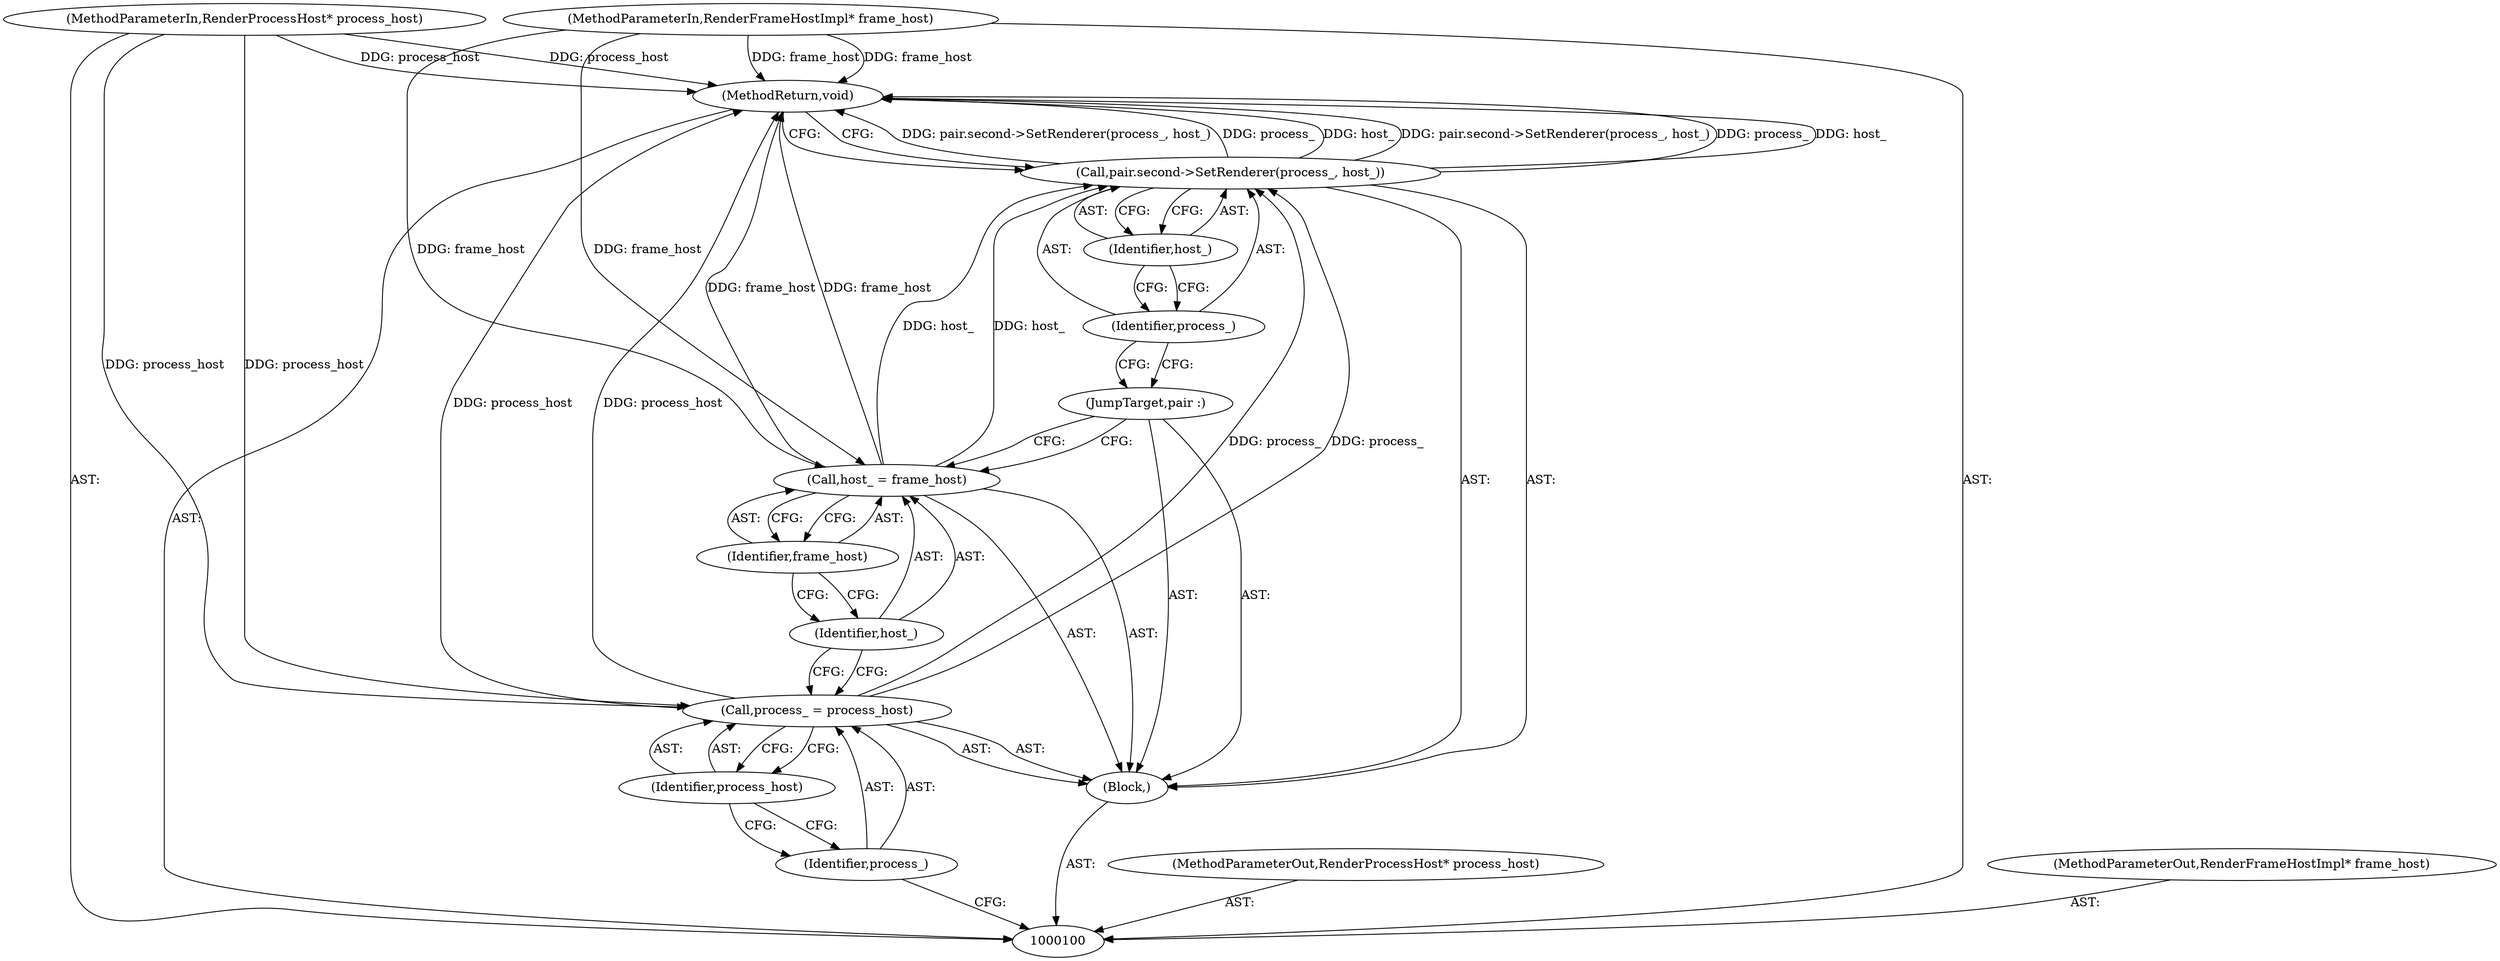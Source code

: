 digraph "1_Chrome_3c8e4852477d5b1e2da877808c998dc57db9460f_2" {
"1000114" [label="(MethodReturn,void)"];
"1000101" [label="(MethodParameterIn,RenderProcessHost* process_host)"];
"1000130" [label="(MethodParameterOut,RenderProcessHost* process_host)"];
"1000102" [label="(MethodParameterIn,RenderFrameHostImpl* frame_host)"];
"1000131" [label="(MethodParameterOut,RenderFrameHostImpl* frame_host)"];
"1000103" [label="(Block,)"];
"1000106" [label="(Identifier,process_host)"];
"1000104" [label="(Call,process_ = process_host)"];
"1000105" [label="(Identifier,process_)"];
"1000109" [label="(Identifier,frame_host)"];
"1000107" [label="(Call,host_ = frame_host)"];
"1000108" [label="(Identifier,host_)"];
"1000110" [label="(JumpTarget,pair :)"];
"1000112" [label="(Identifier,process_)"];
"1000113" [label="(Identifier,host_)"];
"1000111" [label="(Call,pair.second->SetRenderer(process_, host_))"];
"1000114" -> "1000100"  [label="AST: "];
"1000114" -> "1000111"  [label="CFG: "];
"1000111" -> "1000114"  [label="DDG: pair.second->SetRenderer(process_, host_)"];
"1000111" -> "1000114"  [label="DDG: process_"];
"1000111" -> "1000114"  [label="DDG: host_"];
"1000102" -> "1000114"  [label="DDG: frame_host"];
"1000101" -> "1000114"  [label="DDG: process_host"];
"1000104" -> "1000114"  [label="DDG: process_host"];
"1000107" -> "1000114"  [label="DDG: frame_host"];
"1000101" -> "1000100"  [label="AST: "];
"1000101" -> "1000114"  [label="DDG: process_host"];
"1000101" -> "1000104"  [label="DDG: process_host"];
"1000130" -> "1000100"  [label="AST: "];
"1000102" -> "1000100"  [label="AST: "];
"1000102" -> "1000114"  [label="DDG: frame_host"];
"1000102" -> "1000107"  [label="DDG: frame_host"];
"1000131" -> "1000100"  [label="AST: "];
"1000103" -> "1000100"  [label="AST: "];
"1000104" -> "1000103"  [label="AST: "];
"1000107" -> "1000103"  [label="AST: "];
"1000110" -> "1000103"  [label="AST: "];
"1000111" -> "1000103"  [label="AST: "];
"1000106" -> "1000104"  [label="AST: "];
"1000106" -> "1000105"  [label="CFG: "];
"1000104" -> "1000106"  [label="CFG: "];
"1000104" -> "1000103"  [label="AST: "];
"1000104" -> "1000106"  [label="CFG: "];
"1000105" -> "1000104"  [label="AST: "];
"1000106" -> "1000104"  [label="AST: "];
"1000108" -> "1000104"  [label="CFG: "];
"1000104" -> "1000114"  [label="DDG: process_host"];
"1000101" -> "1000104"  [label="DDG: process_host"];
"1000104" -> "1000111"  [label="DDG: process_"];
"1000105" -> "1000104"  [label="AST: "];
"1000105" -> "1000100"  [label="CFG: "];
"1000106" -> "1000105"  [label="CFG: "];
"1000109" -> "1000107"  [label="AST: "];
"1000109" -> "1000108"  [label="CFG: "];
"1000107" -> "1000109"  [label="CFG: "];
"1000107" -> "1000103"  [label="AST: "];
"1000107" -> "1000109"  [label="CFG: "];
"1000108" -> "1000107"  [label="AST: "];
"1000109" -> "1000107"  [label="AST: "];
"1000110" -> "1000107"  [label="CFG: "];
"1000107" -> "1000114"  [label="DDG: frame_host"];
"1000102" -> "1000107"  [label="DDG: frame_host"];
"1000107" -> "1000111"  [label="DDG: host_"];
"1000108" -> "1000107"  [label="AST: "];
"1000108" -> "1000104"  [label="CFG: "];
"1000109" -> "1000108"  [label="CFG: "];
"1000110" -> "1000103"  [label="AST: "];
"1000110" -> "1000107"  [label="CFG: "];
"1000112" -> "1000110"  [label="CFG: "];
"1000112" -> "1000111"  [label="AST: "];
"1000112" -> "1000110"  [label="CFG: "];
"1000113" -> "1000112"  [label="CFG: "];
"1000113" -> "1000111"  [label="AST: "];
"1000113" -> "1000112"  [label="CFG: "];
"1000111" -> "1000113"  [label="CFG: "];
"1000111" -> "1000103"  [label="AST: "];
"1000111" -> "1000113"  [label="CFG: "];
"1000112" -> "1000111"  [label="AST: "];
"1000113" -> "1000111"  [label="AST: "];
"1000114" -> "1000111"  [label="CFG: "];
"1000111" -> "1000114"  [label="DDG: pair.second->SetRenderer(process_, host_)"];
"1000111" -> "1000114"  [label="DDG: process_"];
"1000111" -> "1000114"  [label="DDG: host_"];
"1000104" -> "1000111"  [label="DDG: process_"];
"1000107" -> "1000111"  [label="DDG: host_"];
}
